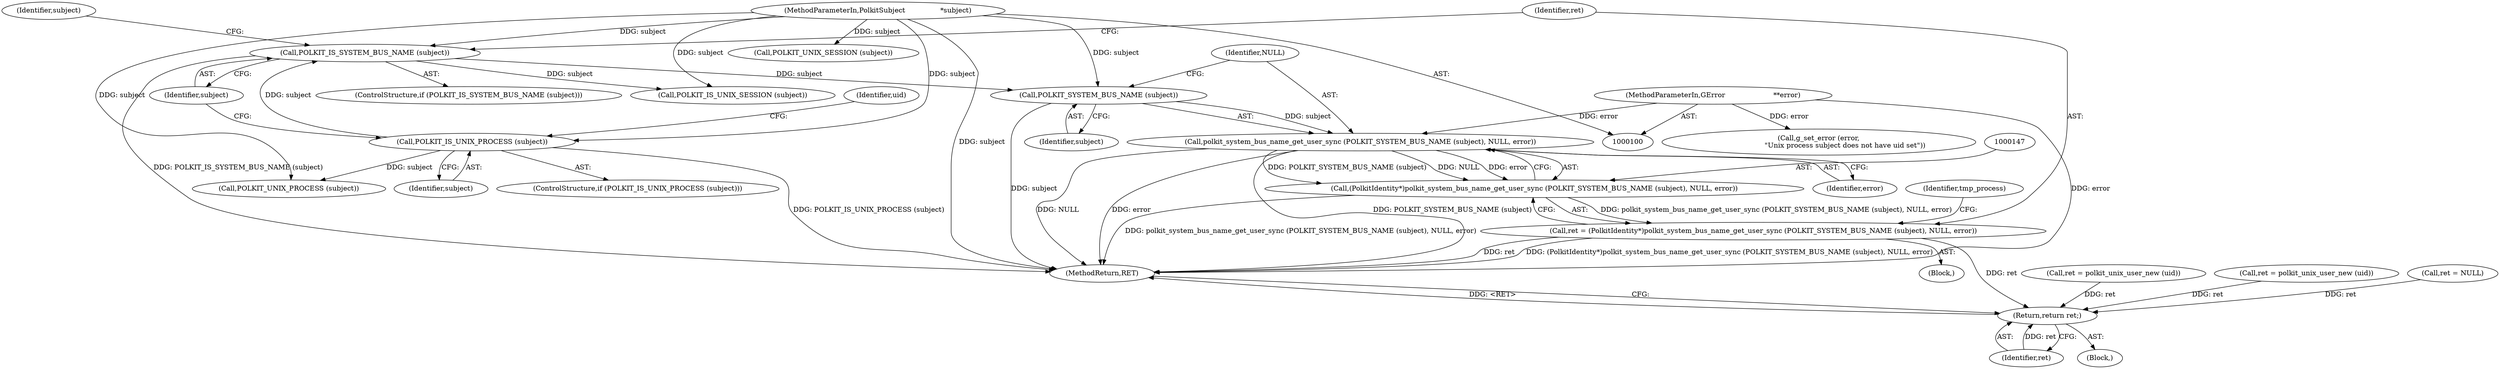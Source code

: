 digraph "0_polkit_bc7ffad53643a9c80231fc41f5582d6a8931c32c_1@API" {
"1000148" [label="(Call,polkit_system_bus_name_get_user_sync (POLKIT_SYSTEM_BUS_NAME (subject), NULL, error))"];
"1000149" [label="(Call,POLKIT_SYSTEM_BUS_NAME (subject))"];
"1000141" [label="(Call,POLKIT_IS_SYSTEM_BUS_NAME (subject))"];
"1000111" [label="(Call,POLKIT_IS_UNIX_PROCESS (subject))"];
"1000102" [label="(MethodParameterIn,PolkitSubject                *subject)"];
"1000103" [label="(MethodParameterIn,GError                      **error)"];
"1000146" [label="(Call,(PolkitIdentity*)polkit_system_bus_name_get_user_sync (POLKIT_SYSTEM_BUS_NAME (subject), NULL, error))"];
"1000144" [label="(Call,ret = (PolkitIdentity*)polkit_system_bus_name_get_user_sync (POLKIT_SYSTEM_BUS_NAME (subject), NULL, error))"];
"1000178" [label="(Return,return ret;)"];
"1000140" [label="(ControlStructure,if (POLKIT_IS_SYSTEM_BUS_NAME (subject)))"];
"1000110" [label="(ControlStructure,if (POLKIT_IS_UNIX_PROCESS (subject)))"];
"1000148" [label="(Call,polkit_system_bus_name_get_user_sync (POLKIT_SYSTEM_BUS_NAME (subject), NULL, error))"];
"1000117" [label="(Call,POLKIT_UNIX_PROCESS (subject))"];
"1000155" [label="(Call,POLKIT_IS_UNIX_SESSION (subject))"];
"1000102" [label="(MethodParameterIn,PolkitSubject                *subject)"];
"1000142" [label="(Identifier,subject)"];
"1000112" [label="(Identifier,subject)"];
"1000187" [label="(MethodReturn,RET)"];
"1000179" [label="(Identifier,ret)"];
"1000103" [label="(MethodParameterIn,GError                      **error)"];
"1000145" [label="(Identifier,ret)"];
"1000151" [label="(Identifier,NULL)"];
"1000144" [label="(Call,ret = (PolkitIdentity*)polkit_system_bus_name_get_user_sync (POLKIT_SYSTEM_BUS_NAME (subject), NULL, error))"];
"1000152" [label="(Identifier,error)"];
"1000146" [label="(Call,(PolkitIdentity*)polkit_system_bus_name_get_user_sync (POLKIT_SYSTEM_BUS_NAME (subject), NULL, error))"];
"1000135" [label="(Call,ret = polkit_unix_user_new (uid))"];
"1000156" [label="(Identifier,subject)"];
"1000149" [label="(Call,POLKIT_SYSTEM_BUS_NAME (subject))"];
"1000173" [label="(Call,ret = polkit_unix_user_new (uid))"];
"1000162" [label="(Call,POLKIT_UNIX_SESSION (subject))"];
"1000131" [label="(Call,g_set_error (error,\n                        \"Unix process subject does not have uid set\"))"];
"1000182" [label="(Identifier,tmp_process)"];
"1000178" [label="(Return,return ret;)"];
"1000107" [label="(Call,ret = NULL)"];
"1000150" [label="(Identifier,subject)"];
"1000111" [label="(Call,POLKIT_IS_UNIX_PROCESS (subject))"];
"1000157" [label="(Block,)"];
"1000141" [label="(Call,POLKIT_IS_SYSTEM_BUS_NAME (subject))"];
"1000115" [label="(Identifier,uid)"];
"1000143" [label="(Block,)"];
"1000148" -> "1000146"  [label="AST: "];
"1000148" -> "1000152"  [label="CFG: "];
"1000149" -> "1000148"  [label="AST: "];
"1000151" -> "1000148"  [label="AST: "];
"1000152" -> "1000148"  [label="AST: "];
"1000146" -> "1000148"  [label="CFG: "];
"1000148" -> "1000187"  [label="DDG: NULL"];
"1000148" -> "1000187"  [label="DDG: error"];
"1000148" -> "1000187"  [label="DDG: POLKIT_SYSTEM_BUS_NAME (subject)"];
"1000148" -> "1000146"  [label="DDG: POLKIT_SYSTEM_BUS_NAME (subject)"];
"1000148" -> "1000146"  [label="DDG: NULL"];
"1000148" -> "1000146"  [label="DDG: error"];
"1000149" -> "1000148"  [label="DDG: subject"];
"1000103" -> "1000148"  [label="DDG: error"];
"1000149" -> "1000150"  [label="CFG: "];
"1000150" -> "1000149"  [label="AST: "];
"1000151" -> "1000149"  [label="CFG: "];
"1000149" -> "1000187"  [label="DDG: subject"];
"1000141" -> "1000149"  [label="DDG: subject"];
"1000102" -> "1000149"  [label="DDG: subject"];
"1000141" -> "1000140"  [label="AST: "];
"1000141" -> "1000142"  [label="CFG: "];
"1000142" -> "1000141"  [label="AST: "];
"1000145" -> "1000141"  [label="CFG: "];
"1000156" -> "1000141"  [label="CFG: "];
"1000141" -> "1000187"  [label="DDG: POLKIT_IS_SYSTEM_BUS_NAME (subject)"];
"1000111" -> "1000141"  [label="DDG: subject"];
"1000102" -> "1000141"  [label="DDG: subject"];
"1000141" -> "1000155"  [label="DDG: subject"];
"1000111" -> "1000110"  [label="AST: "];
"1000111" -> "1000112"  [label="CFG: "];
"1000112" -> "1000111"  [label="AST: "];
"1000115" -> "1000111"  [label="CFG: "];
"1000142" -> "1000111"  [label="CFG: "];
"1000111" -> "1000187"  [label="DDG: POLKIT_IS_UNIX_PROCESS (subject)"];
"1000102" -> "1000111"  [label="DDG: subject"];
"1000111" -> "1000117"  [label="DDG: subject"];
"1000102" -> "1000100"  [label="AST: "];
"1000102" -> "1000187"  [label="DDG: subject"];
"1000102" -> "1000117"  [label="DDG: subject"];
"1000102" -> "1000155"  [label="DDG: subject"];
"1000102" -> "1000162"  [label="DDG: subject"];
"1000103" -> "1000100"  [label="AST: "];
"1000103" -> "1000187"  [label="DDG: error"];
"1000103" -> "1000131"  [label="DDG: error"];
"1000146" -> "1000144"  [label="AST: "];
"1000147" -> "1000146"  [label="AST: "];
"1000144" -> "1000146"  [label="CFG: "];
"1000146" -> "1000187"  [label="DDG: polkit_system_bus_name_get_user_sync (POLKIT_SYSTEM_BUS_NAME (subject), NULL, error)"];
"1000146" -> "1000144"  [label="DDG: polkit_system_bus_name_get_user_sync (POLKIT_SYSTEM_BUS_NAME (subject), NULL, error)"];
"1000144" -> "1000143"  [label="AST: "];
"1000145" -> "1000144"  [label="AST: "];
"1000182" -> "1000144"  [label="CFG: "];
"1000144" -> "1000187"  [label="DDG: ret"];
"1000144" -> "1000187"  [label="DDG: (PolkitIdentity*)polkit_system_bus_name_get_user_sync (POLKIT_SYSTEM_BUS_NAME (subject), NULL, error)"];
"1000144" -> "1000178"  [label="DDG: ret"];
"1000178" -> "1000157"  [label="AST: "];
"1000178" -> "1000179"  [label="CFG: "];
"1000179" -> "1000178"  [label="AST: "];
"1000187" -> "1000178"  [label="CFG: "];
"1000178" -> "1000187"  [label="DDG: <RET>"];
"1000179" -> "1000178"  [label="DDG: ret"];
"1000107" -> "1000178"  [label="DDG: ret"];
"1000173" -> "1000178"  [label="DDG: ret"];
"1000135" -> "1000178"  [label="DDG: ret"];
}
